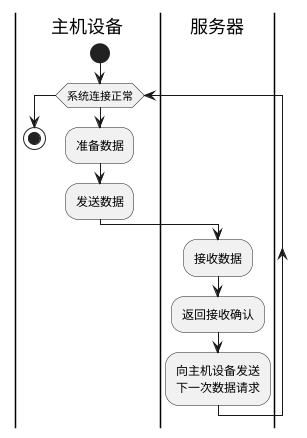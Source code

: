 @startuml 主机设备与服务器交互活动图
|主机设备|
start
while (系统连接正常)
    :准备数据;
    :发送数据;
    |服务器|
    :接收数据;
    :返回接收确认;
    :向主机设备发送\n下一次数据请求;
endwhile
|主机设备|
stop
@enduml